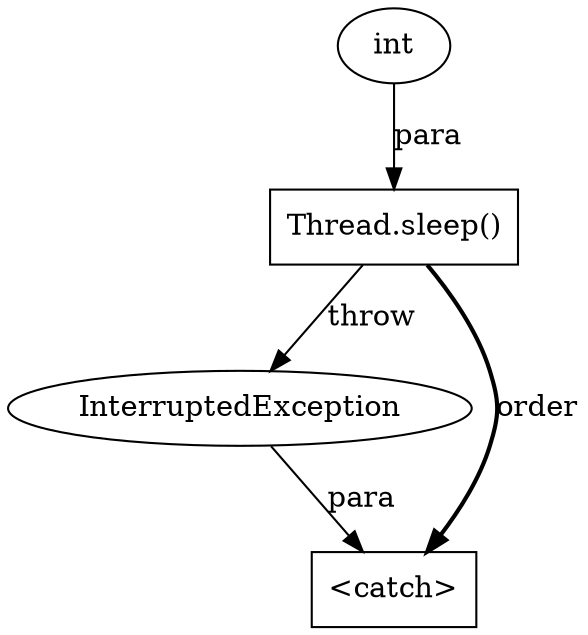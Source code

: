 digraph "AUG" {

  1 [ label="Thread.sleep()" shape="box" ];
  2 [ label="InterruptedException" shape="ellipse" ];
  3 [ label="<catch>" shape="box" ];
  4 [ label="int" shape="ellipse" ];
  4 -> 1 [ label="para" style="solid" ];
  1 -> 2 [ label="throw" style="solid" ];
  2 -> 3 [ label="para" style="solid" ];
  1 -> 3 [ label="order" style="bold" ];
}
